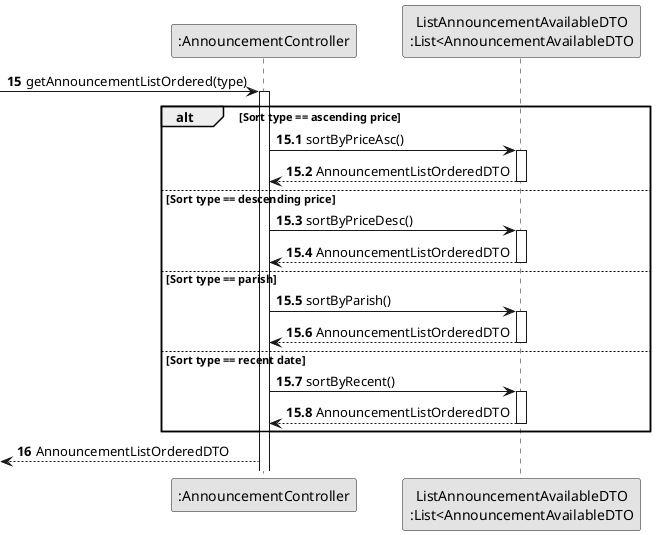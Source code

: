 @startuml
skinparam monochrome true
skinparam packageStyle rectangle
skinparam shadowing false

participant ":AnnouncementController" as CTRL
participant "ListAnnouncementAvailableDTO\n:List<AnnouncementAvailableDTO" as ListDTO


autonumber 15

 -> CTRL: getAnnouncementListOrdered(type)

autonumber 15.1

            activate CTRL

                alt Sort type == ascending price

                CTRL-> ListDTO:  sortByPriceAsc()
                activate ListDTO

                    ListDTO --> CTRL: AnnouncementListOrderedDTO
                    deactivate

                else Sort type == descending price

                        CTRL-> ListDTO:  sortByPriceDesc()
                                    activate ListDTO

                    ListDTO --> CTRL: AnnouncementListOrderedDTO
                    deactivate
                 else Sort type == parish

                    CTRL-> ListDTO:  sortByParish()
                    activate ListDTO

                        ListDTO --> CTRL: AnnouncementListOrderedDTO
                        deactivate

                else Sort type == recent date
                    CTRL-> ListDTO:  sortByRecent()
                    activate ListDTO

                        ListDTO --> CTRL: AnnouncementListOrderedDTO
                        deactivate




    end

autonumber 16

            <--CTRL:AnnouncementListOrderedDTO

@enduml